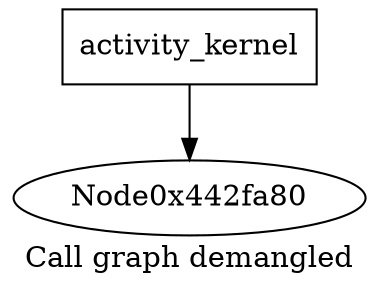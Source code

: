 digraph "Call graph demangled" {
	label="Call graph demangled";

	Node0x442f290 [shape=record,label="{activity_kernel}" fid="1" demanglename="activity_kernel" manglename="activity_kernel" filename="../../../../activity_kernel.c" linenumber="3"];
	Node0x442f290 -> Node0x442fa80;
}
